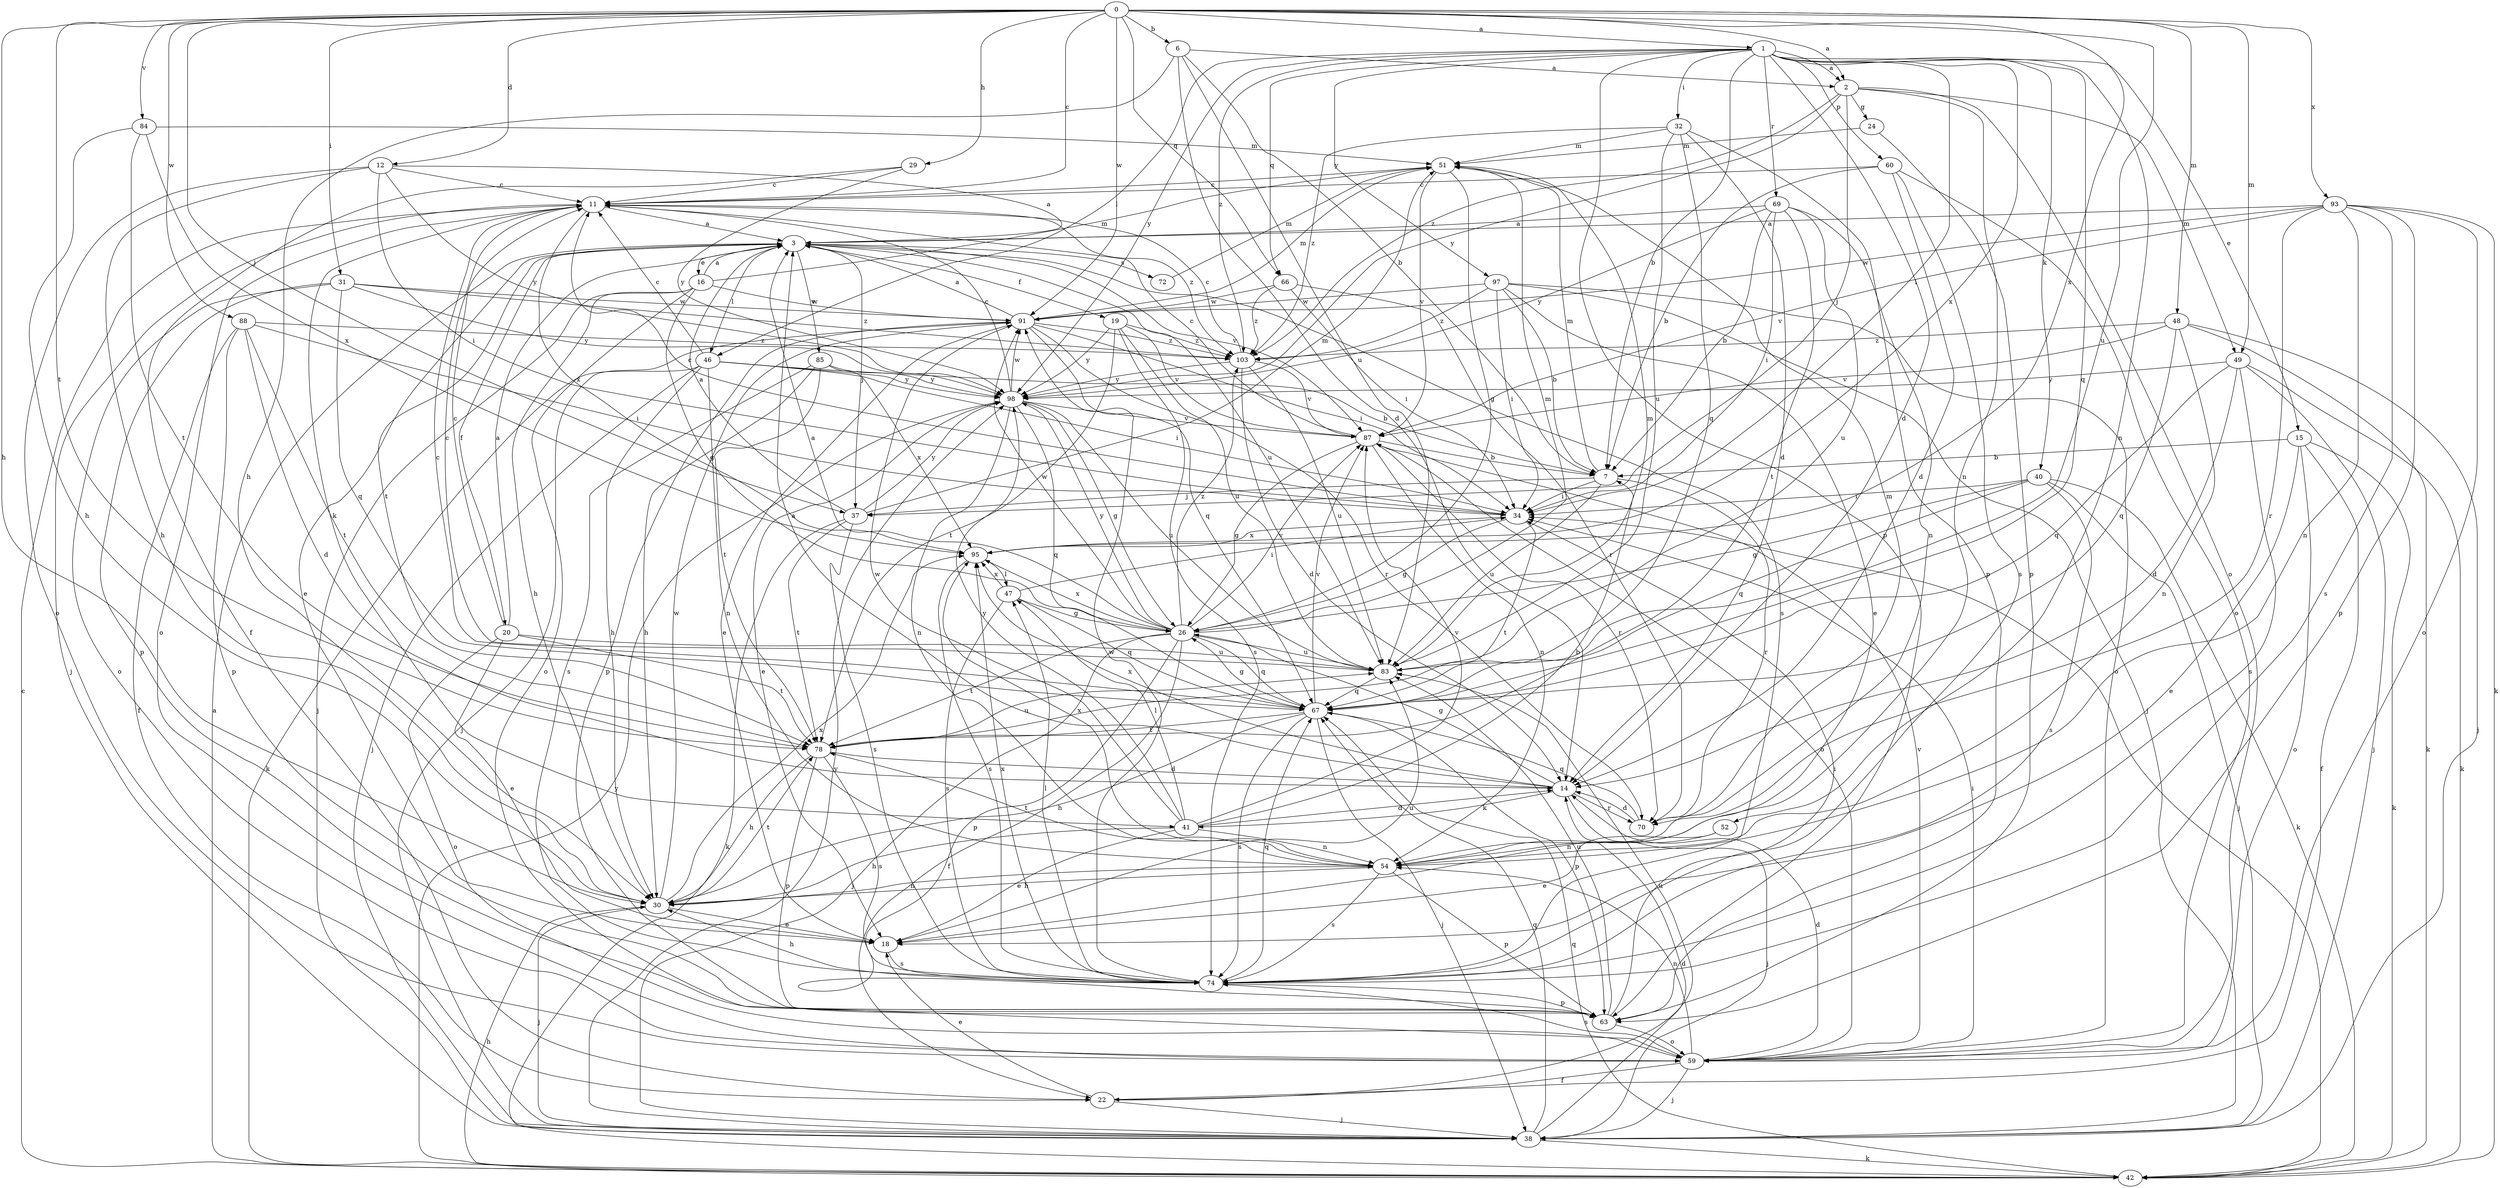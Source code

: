 strict digraph  {
0;
1;
2;
3;
6;
7;
11;
12;
14;
15;
16;
18;
19;
20;
22;
24;
26;
29;
30;
31;
32;
34;
37;
38;
40;
41;
42;
46;
47;
48;
49;
51;
52;
54;
59;
60;
63;
66;
67;
69;
70;
72;
74;
78;
83;
84;
85;
87;
88;
91;
93;
95;
97;
98;
103;
0 -> 1  [label=a];
0 -> 2  [label=a];
0 -> 6  [label=b];
0 -> 11  [label=c];
0 -> 12  [label=d];
0 -> 29  [label=h];
0 -> 30  [label=h];
0 -> 31  [label=i];
0 -> 37  [label=j];
0 -> 48  [label=m];
0 -> 49  [label=m];
0 -> 66  [label=q];
0 -> 78  [label=t];
0 -> 83  [label=u];
0 -> 84  [label=v];
0 -> 88  [label=w];
0 -> 91  [label=w];
0 -> 93  [label=x];
0 -> 95  [label=x];
1 -> 2  [label=a];
1 -> 7  [label=b];
1 -> 14  [label=d];
1 -> 15  [label=e];
1 -> 32  [label=i];
1 -> 34  [label=i];
1 -> 40  [label=k];
1 -> 46  [label=l];
1 -> 52  [label=n];
1 -> 60  [label=p];
1 -> 63  [label=p];
1 -> 66  [label=q];
1 -> 67  [label=q];
1 -> 69  [label=r];
1 -> 95  [label=x];
1 -> 97  [label=y];
1 -> 98  [label=y];
1 -> 103  [label=z];
2 -> 24  [label=g];
2 -> 37  [label=j];
2 -> 49  [label=m];
2 -> 54  [label=n];
2 -> 59  [label=o];
2 -> 98  [label=y];
2 -> 103  [label=z];
3 -> 16  [label=e];
3 -> 18  [label=e];
3 -> 19  [label=f];
3 -> 20  [label=f];
3 -> 37  [label=j];
3 -> 46  [label=l];
3 -> 72  [label=s];
3 -> 74  [label=s];
3 -> 78  [label=t];
3 -> 83  [label=u];
3 -> 85  [label=v];
3 -> 87  [label=v];
6 -> 2  [label=a];
6 -> 7  [label=b];
6 -> 14  [label=d];
6 -> 30  [label=h];
6 -> 83  [label=u];
7 -> 34  [label=i];
7 -> 37  [label=j];
7 -> 51  [label=m];
7 -> 70  [label=r];
7 -> 83  [label=u];
11 -> 3  [label=a];
11 -> 38  [label=j];
11 -> 41  [label=k];
11 -> 59  [label=o];
11 -> 95  [label=x];
11 -> 103  [label=z];
12 -> 3  [label=a];
12 -> 11  [label=c];
12 -> 30  [label=h];
12 -> 34  [label=i];
12 -> 59  [label=o];
12 -> 98  [label=y];
14 -> 3  [label=a];
14 -> 26  [label=g];
14 -> 38  [label=j];
14 -> 41  [label=k];
14 -> 70  [label=r];
14 -> 95  [label=x];
15 -> 7  [label=b];
15 -> 18  [label=e];
15 -> 22  [label=f];
15 -> 42  [label=k];
15 -> 59  [label=o];
16 -> 3  [label=a];
16 -> 26  [label=g];
16 -> 30  [label=h];
16 -> 38  [label=j];
16 -> 51  [label=m];
16 -> 59  [label=o];
16 -> 91  [label=w];
18 -> 74  [label=s];
18 -> 83  [label=u];
19 -> 74  [label=s];
19 -> 78  [label=t];
19 -> 83  [label=u];
19 -> 87  [label=v];
19 -> 98  [label=y];
19 -> 103  [label=z];
20 -> 3  [label=a];
20 -> 11  [label=c];
20 -> 18  [label=e];
20 -> 59  [label=o];
20 -> 78  [label=t];
20 -> 83  [label=u];
22 -> 18  [label=e];
22 -> 38  [label=j];
22 -> 83  [label=u];
24 -> 51  [label=m];
24 -> 63  [label=p];
26 -> 3  [label=a];
26 -> 22  [label=f];
26 -> 38  [label=j];
26 -> 51  [label=m];
26 -> 63  [label=p];
26 -> 67  [label=q];
26 -> 78  [label=t];
26 -> 83  [label=u];
26 -> 87  [label=v];
26 -> 91  [label=w];
26 -> 95  [label=x];
26 -> 98  [label=y];
26 -> 103  [label=z];
29 -> 11  [label=c];
29 -> 22  [label=f];
29 -> 98  [label=y];
30 -> 18  [label=e];
30 -> 38  [label=j];
30 -> 54  [label=n];
30 -> 78  [label=t];
30 -> 91  [label=w];
30 -> 95  [label=x];
31 -> 59  [label=o];
31 -> 63  [label=p];
31 -> 67  [label=q];
31 -> 91  [label=w];
31 -> 98  [label=y];
31 -> 103  [label=z];
32 -> 14  [label=d];
32 -> 51  [label=m];
32 -> 63  [label=p];
32 -> 67  [label=q];
32 -> 83  [label=u];
32 -> 103  [label=z];
34 -> 11  [label=c];
34 -> 26  [label=g];
34 -> 78  [label=t];
34 -> 95  [label=x];
37 -> 3  [label=a];
37 -> 42  [label=k];
37 -> 51  [label=m];
37 -> 74  [label=s];
37 -> 78  [label=t];
37 -> 98  [label=y];
38 -> 14  [label=d];
38 -> 42  [label=k];
38 -> 67  [label=q];
38 -> 98  [label=y];
40 -> 26  [label=g];
40 -> 34  [label=i];
40 -> 38  [label=j];
40 -> 42  [label=k];
40 -> 67  [label=q];
40 -> 74  [label=s];
41 -> 7  [label=b];
41 -> 14  [label=d];
41 -> 18  [label=e];
41 -> 30  [label=h];
41 -> 47  [label=l];
41 -> 54  [label=n];
41 -> 87  [label=v];
41 -> 91  [label=w];
41 -> 98  [label=y];
42 -> 3  [label=a];
42 -> 11  [label=c];
42 -> 30  [label=h];
42 -> 34  [label=i];
42 -> 67  [label=q];
42 -> 98  [label=y];
46 -> 7  [label=b];
46 -> 11  [label=c];
46 -> 30  [label=h];
46 -> 34  [label=i];
46 -> 38  [label=j];
46 -> 42  [label=k];
46 -> 54  [label=n];
46 -> 98  [label=y];
47 -> 26  [label=g];
47 -> 34  [label=i];
47 -> 67  [label=q];
47 -> 74  [label=s];
47 -> 95  [label=x];
48 -> 38  [label=j];
48 -> 42  [label=k];
48 -> 54  [label=n];
48 -> 67  [label=q];
48 -> 87  [label=v];
48 -> 103  [label=z];
49 -> 14  [label=d];
49 -> 38  [label=j];
49 -> 42  [label=k];
49 -> 67  [label=q];
49 -> 74  [label=s];
49 -> 98  [label=y];
51 -> 11  [label=c];
51 -> 26  [label=g];
51 -> 87  [label=v];
52 -> 18  [label=e];
52 -> 54  [label=n];
54 -> 30  [label=h];
54 -> 63  [label=p];
54 -> 74  [label=s];
54 -> 78  [label=t];
54 -> 95  [label=x];
59 -> 14  [label=d];
59 -> 22  [label=f];
59 -> 34  [label=i];
59 -> 38  [label=j];
59 -> 54  [label=n];
59 -> 74  [label=s];
59 -> 87  [label=v];
60 -> 7  [label=b];
60 -> 11  [label=c];
60 -> 14  [label=d];
60 -> 59  [label=o];
60 -> 74  [label=s];
63 -> 34  [label=i];
63 -> 59  [label=o];
63 -> 83  [label=u];
66 -> 34  [label=i];
66 -> 70  [label=r];
66 -> 91  [label=w];
66 -> 103  [label=z];
67 -> 11  [label=c];
67 -> 26  [label=g];
67 -> 30  [label=h];
67 -> 38  [label=j];
67 -> 63  [label=p];
67 -> 74  [label=s];
67 -> 78  [label=t];
67 -> 87  [label=v];
69 -> 3  [label=a];
69 -> 7  [label=b];
69 -> 34  [label=i];
69 -> 54  [label=n];
69 -> 78  [label=t];
69 -> 83  [label=u];
69 -> 98  [label=y];
70 -> 14  [label=d];
70 -> 51  [label=m];
70 -> 67  [label=q];
72 -> 51  [label=m];
74 -> 30  [label=h];
74 -> 47  [label=l];
74 -> 63  [label=p];
74 -> 67  [label=q];
74 -> 91  [label=w];
74 -> 95  [label=x];
78 -> 14  [label=d];
78 -> 30  [label=h];
78 -> 63  [label=p];
78 -> 74  [label=s];
78 -> 83  [label=u];
83 -> 11  [label=c];
83 -> 51  [label=m];
83 -> 67  [label=q];
84 -> 30  [label=h];
84 -> 51  [label=m];
84 -> 78  [label=t];
84 -> 95  [label=x];
85 -> 30  [label=h];
85 -> 74  [label=s];
85 -> 78  [label=t];
85 -> 95  [label=x];
85 -> 98  [label=y];
87 -> 7  [label=b];
87 -> 11  [label=c];
87 -> 26  [label=g];
87 -> 54  [label=n];
87 -> 59  [label=o];
87 -> 70  [label=r];
88 -> 14  [label=d];
88 -> 22  [label=f];
88 -> 34  [label=i];
88 -> 63  [label=p];
88 -> 78  [label=t];
88 -> 103  [label=z];
91 -> 3  [label=a];
91 -> 18  [label=e];
91 -> 34  [label=i];
91 -> 38  [label=j];
91 -> 51  [label=m];
91 -> 63  [label=p];
91 -> 67  [label=q];
91 -> 70  [label=r];
91 -> 103  [label=z];
93 -> 3  [label=a];
93 -> 42  [label=k];
93 -> 54  [label=n];
93 -> 59  [label=o];
93 -> 63  [label=p];
93 -> 70  [label=r];
93 -> 74  [label=s];
93 -> 87  [label=v];
93 -> 91  [label=w];
95 -> 47  [label=l];
95 -> 74  [label=s];
97 -> 7  [label=b];
97 -> 18  [label=e];
97 -> 34  [label=i];
97 -> 38  [label=j];
97 -> 59  [label=o];
97 -> 91  [label=w];
97 -> 103  [label=z];
98 -> 11  [label=c];
98 -> 18  [label=e];
98 -> 26  [label=g];
98 -> 54  [label=n];
98 -> 67  [label=q];
98 -> 83  [label=u];
98 -> 87  [label=v];
98 -> 91  [label=w];
103 -> 11  [label=c];
103 -> 14  [label=d];
103 -> 83  [label=u];
103 -> 87  [label=v];
103 -> 98  [label=y];
}
